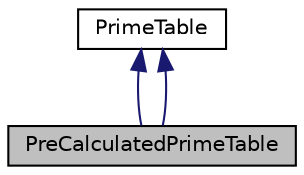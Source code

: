 digraph "PreCalculatedPrimeTable"
{
  edge [fontname="Helvetica",fontsize="10",labelfontname="Helvetica",labelfontsize="10"];
  node [fontname="Helvetica",fontsize="10",shape=record];
  Node2 [label="PreCalculatedPrimeTable",height=0.2,width=0.4,color="black", fillcolor="grey75", style="filled", fontcolor="black"];
  Node3 -> Node2 [dir="back",color="midnightblue",fontsize="10",style="solid",fontname="Helvetica"];
  Node3 [label="PrimeTable",height=0.2,width=0.4,color="black", fillcolor="white", style="filled",URL="$class_prime_table.html"];
  Node3 -> Node2 [dir="back",color="midnightblue",fontsize="10",style="solid",fontname="Helvetica"];
}
